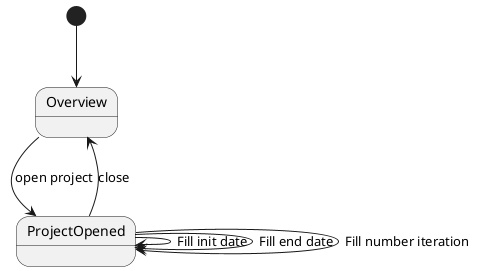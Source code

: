 @startuml

[*] --> Overview
Overview --> ProjectOpened : open project
ProjectOpened --> Overview : close
ProjectOpened --> ProjectOpened : Fill init date
ProjectOpened --> ProjectOpened : Fill end date
ProjectOpened --> ProjectOpened : Fill number iteration

@enduml
